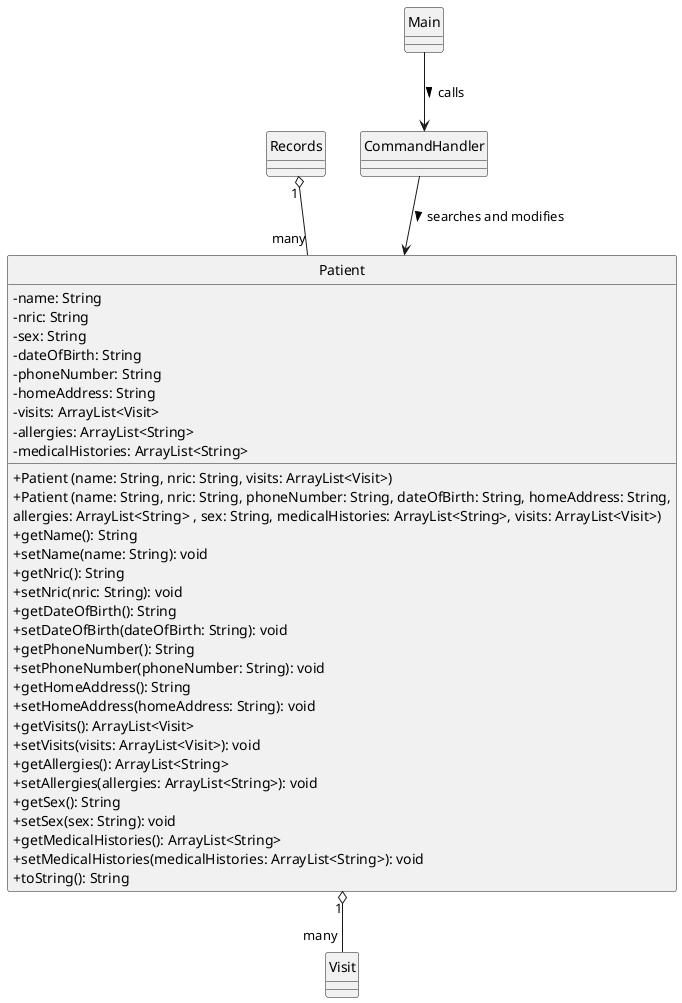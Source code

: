 @startuml
'https://plantuml.com/class-diagram
skinparam classAttributeIconSize 0
hide circle

class Patient {
-name: String
-nric: String
-sex: String
-dateOfBirth: String
-phoneNumber: String
-homeAddress: String
-visits: ArrayList<Visit>
-allergies: ArrayList<String>
-medicalHistories: ArrayList<String>
+Patient (name: String, nric: String, visits: ArrayList<Visit>)
+Patient (name: String, nric: String, phoneNumber: String, dateOfBirth: String, homeAddress: String,
allergies: ArrayList<String> , sex: String, medicalHistories: ArrayList<String>, visits: ArrayList<Visit>)
+getName(): String
+setName(name: String): void
+getNric(): String
+setNric(nric: String): void
+getDateOfBirth(): String
+setDateOfBirth(dateOfBirth: String): void
+getPhoneNumber(): String
+setPhoneNumber(phoneNumber: String): void
+getHomeAddress(): String
+setHomeAddress(homeAddress: String): void
+getVisits(): ArrayList<Visit>
+setVisits(visits: ArrayList<Visit>): void
+getAllergies(): ArrayList<String>
+setAllergies(allergies: ArrayList<String>): void
+getSex(): String
+setSex(sex: String): void
+getMedicalHistories(): ArrayList<String>
+setMedicalHistories(medicalHistories: ArrayList<String>): void
+toString(): String
}

class Patient {}
class Visit {}
class Main {}
class Records {}
class CommandHandler {}

Main --> CommandHandler : calls >
CommandHandler --> Patient : searches and modifies >
Records "1" o-- "many" Patient
Patient "1" o-- "many" Visit

@enduml